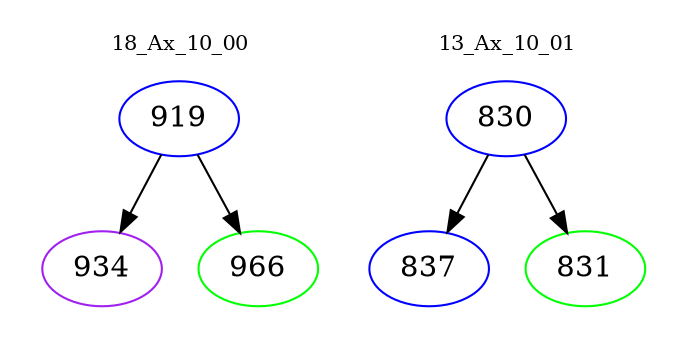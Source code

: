 digraph{
subgraph cluster_0 {
color = white
label = "18_Ax_10_00";
fontsize=10;
T0_919 [label="919", color="blue"]
T0_919 -> T0_934 [color="black"]
T0_934 [label="934", color="purple"]
T0_919 -> T0_966 [color="black"]
T0_966 [label="966", color="green"]
}
subgraph cluster_1 {
color = white
label = "13_Ax_10_01";
fontsize=10;
T1_830 [label="830", color="blue"]
T1_830 -> T1_837 [color="black"]
T1_837 [label="837", color="blue"]
T1_830 -> T1_831 [color="black"]
T1_831 [label="831", color="green"]
}
}
